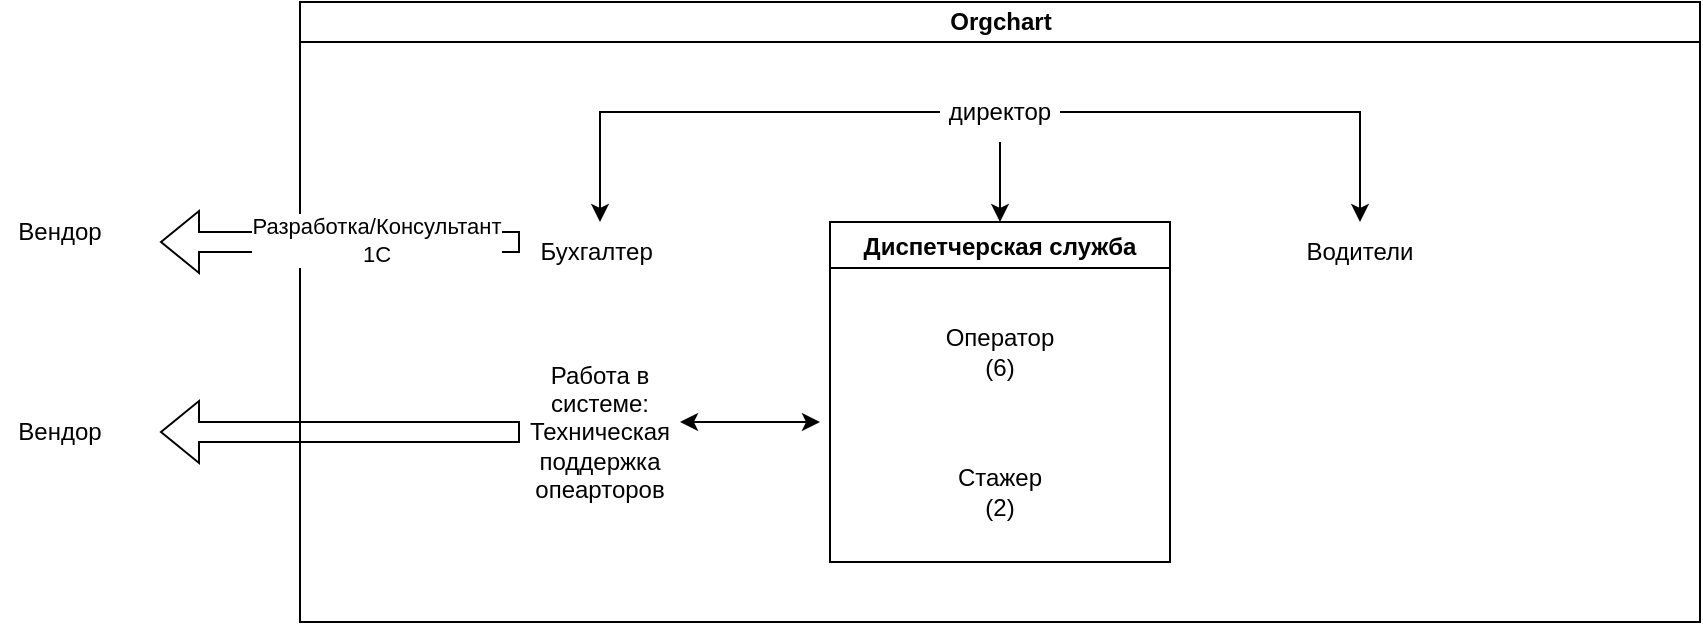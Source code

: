 <mxfile version="18.1.3" type="github">
  <diagram id="prtHgNgQTEPvFCAcTncT" name="Page-1">
    <mxGraphModel dx="2249" dy="754" grid="1" gridSize="10" guides="1" tooltips="1" connect="1" arrows="1" fold="1" page="1" pageScale="1" pageWidth="827" pageHeight="1169" math="0" shadow="0">
      <root>
        <mxCell id="0" />
        <mxCell id="1" parent="0" />
        <mxCell id="dNxyNK7c78bLwvsdeMH5-11" value="Orgchart" style="swimlane;html=1;startSize=20;horizontal=1;containerType=tree;glass=0;" parent="1" vertex="1">
          <mxGeometry x="50" y="40" width="700" height="310" as="geometry" />
        </mxCell>
        <mxCell id="OXhefuK3ngcYVBaW66KU-16" style="edgeStyle=orthogonalEdgeStyle;rounded=0;orthogonalLoop=1;jettySize=auto;html=1;exitX=0;exitY=0.5;exitDx=0;exitDy=0;" edge="1" parent="dNxyNK7c78bLwvsdeMH5-11" source="OXhefuK3ngcYVBaW66KU-1" target="OXhefuK3ngcYVBaW66KU-2">
          <mxGeometry relative="1" as="geometry" />
        </mxCell>
        <mxCell id="OXhefuK3ngcYVBaW66KU-17" style="edgeStyle=orthogonalEdgeStyle;rounded=0;orthogonalLoop=1;jettySize=auto;html=1;exitX=1;exitY=0.5;exitDx=0;exitDy=0;" edge="1" parent="dNxyNK7c78bLwvsdeMH5-11" source="OXhefuK3ngcYVBaW66KU-1" target="OXhefuK3ngcYVBaW66KU-7">
          <mxGeometry relative="1" as="geometry" />
        </mxCell>
        <mxCell id="OXhefuK3ngcYVBaW66KU-18" style="edgeStyle=orthogonalEdgeStyle;rounded=0;orthogonalLoop=1;jettySize=auto;html=1;exitX=0.5;exitY=1;exitDx=0;exitDy=0;entryX=0.5;entryY=0;entryDx=0;entryDy=0;" edge="1" parent="dNxyNK7c78bLwvsdeMH5-11" source="OXhefuK3ngcYVBaW66KU-1" target="OXhefuK3ngcYVBaW66KU-4">
          <mxGeometry relative="1" as="geometry" />
        </mxCell>
        <mxCell id="OXhefuK3ngcYVBaW66KU-1" value="директор" style="text;html=1;strokeColor=none;fillColor=none;align=center;verticalAlign=middle;whiteSpace=wrap;rounded=0;" vertex="1" parent="dNxyNK7c78bLwvsdeMH5-11">
          <mxGeometry x="320" y="40" width="60" height="30" as="geometry" />
        </mxCell>
        <mxCell id="OXhefuK3ngcYVBaW66KU-2" value="Бухгалтер&amp;nbsp;" style="text;html=1;strokeColor=none;fillColor=none;align=center;verticalAlign=middle;whiteSpace=wrap;rounded=0;" vertex="1" parent="dNxyNK7c78bLwvsdeMH5-11">
          <mxGeometry x="120" y="110" width="60" height="30" as="geometry" />
        </mxCell>
        <mxCell id="OXhefuK3ngcYVBaW66KU-4" value="Диспетчерская служба" style="swimlane;startSize=23;" vertex="1" parent="dNxyNK7c78bLwvsdeMH5-11">
          <mxGeometry x="265" y="110" width="170" height="170" as="geometry">
            <mxRectangle x="265" y="110" width="170" height="23" as="alternateBounds" />
          </mxGeometry>
        </mxCell>
        <mxCell id="OXhefuK3ngcYVBaW66KU-3" value="Оператор (6)" style="text;html=1;strokeColor=none;fillColor=none;align=center;verticalAlign=middle;whiteSpace=wrap;rounded=0;" vertex="1" parent="OXhefuK3ngcYVBaW66KU-4">
          <mxGeometry x="55" y="50" width="60" height="30" as="geometry" />
        </mxCell>
        <mxCell id="OXhefuK3ngcYVBaW66KU-6" value="Стажер (2)" style="text;html=1;strokeColor=none;fillColor=none;align=center;verticalAlign=middle;whiteSpace=wrap;rounded=0;" vertex="1" parent="OXhefuK3ngcYVBaW66KU-4">
          <mxGeometry x="55" y="120" width="60" height="30" as="geometry" />
        </mxCell>
        <mxCell id="OXhefuK3ngcYVBaW66KU-7" value="Водители" style="text;html=1;strokeColor=none;fillColor=none;align=center;verticalAlign=middle;whiteSpace=wrap;rounded=0;" vertex="1" parent="dNxyNK7c78bLwvsdeMH5-11">
          <mxGeometry x="500" y="110" width="60" height="30" as="geometry" />
        </mxCell>
        <mxCell id="OXhefuK3ngcYVBaW66KU-8" value="Работа в системе:&lt;br&gt;Техническая поддержка опеарторов" style="text;html=1;strokeColor=none;fillColor=none;align=center;verticalAlign=middle;whiteSpace=wrap;rounded=0;" vertex="1" parent="dNxyNK7c78bLwvsdeMH5-11">
          <mxGeometry x="120" y="200" width="60" height="30" as="geometry" />
        </mxCell>
        <mxCell id="OXhefuK3ngcYVBaW66KU-9" value="" style="shape=flexArrow;endArrow=classic;html=1;rounded=0;" edge="1" parent="dNxyNK7c78bLwvsdeMH5-11">
          <mxGeometry width="50" height="50" relative="1" as="geometry">
            <mxPoint x="110" y="215" as="sourcePoint" />
            <mxPoint x="-70" y="215" as="targetPoint" />
          </mxGeometry>
        </mxCell>
        <mxCell id="OXhefuK3ngcYVBaW66KU-11" value="" style="endArrow=classic;startArrow=classic;html=1;rounded=0;" edge="1" parent="dNxyNK7c78bLwvsdeMH5-11">
          <mxGeometry width="50" height="50" relative="1" as="geometry">
            <mxPoint x="190" y="210" as="sourcePoint" />
            <mxPoint x="260" y="210" as="targetPoint" />
          </mxGeometry>
        </mxCell>
        <mxCell id="OXhefuK3ngcYVBaW66KU-10" value="Вендор" style="text;html=1;strokeColor=none;fillColor=none;align=center;verticalAlign=middle;whiteSpace=wrap;rounded=0;" vertex="1" parent="1">
          <mxGeometry x="-100" y="240" width="60" height="30" as="geometry" />
        </mxCell>
        <mxCell id="OXhefuK3ngcYVBaW66KU-12" value="" style="shape=flexArrow;endArrow=classic;html=1;rounded=0;" edge="1" parent="1">
          <mxGeometry width="50" height="50" relative="1" as="geometry">
            <mxPoint x="160" y="160" as="sourcePoint" />
            <mxPoint x="-20" y="160" as="targetPoint" />
          </mxGeometry>
        </mxCell>
        <mxCell id="OXhefuK3ngcYVBaW66KU-13" value="Разработка/Консультант&lt;br&gt;1С" style="edgeLabel;html=1;align=center;verticalAlign=middle;resizable=0;points=[];" vertex="1" connectable="0" parent="OXhefuK3ngcYVBaW66KU-12">
          <mxGeometry x="-0.2" y="-1" relative="1" as="geometry">
            <mxPoint as="offset" />
          </mxGeometry>
        </mxCell>
        <mxCell id="OXhefuK3ngcYVBaW66KU-14" value="Вендор" style="text;html=1;strokeColor=none;fillColor=none;align=center;verticalAlign=middle;whiteSpace=wrap;rounded=0;" vertex="1" parent="1">
          <mxGeometry x="-100" y="140" width="60" height="30" as="geometry" />
        </mxCell>
      </root>
    </mxGraphModel>
  </diagram>
</mxfile>
